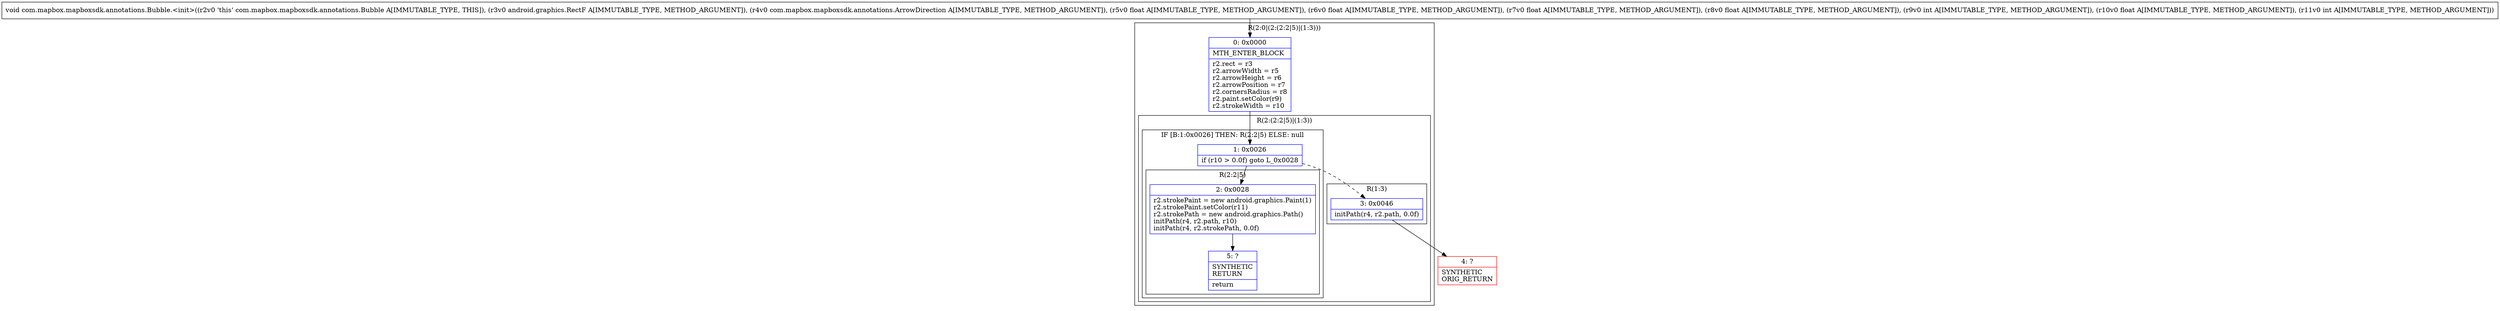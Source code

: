 digraph "CFG forcom.mapbox.mapboxsdk.annotations.Bubble.\<init\>(Landroid\/graphics\/RectF;Lcom\/mapbox\/mapboxsdk\/annotations\/ArrowDirection;FFFFIFI)V" {
subgraph cluster_Region_583685378 {
label = "R(2:0|(2:(2:2|5)|(1:3)))";
node [shape=record,color=blue];
Node_0 [shape=record,label="{0\:\ 0x0000|MTH_ENTER_BLOCK\l|r2.rect = r3\lr2.arrowWidth = r5\lr2.arrowHeight = r6\lr2.arrowPosition = r7\lr2.cornersRadius = r8\lr2.paint.setColor(r9)\lr2.strokeWidth = r10\l}"];
subgraph cluster_Region_729961676 {
label = "R(2:(2:2|5)|(1:3))";
node [shape=record,color=blue];
subgraph cluster_IfRegion_1158949726 {
label = "IF [B:1:0x0026] THEN: R(2:2|5) ELSE: null";
node [shape=record,color=blue];
Node_1 [shape=record,label="{1\:\ 0x0026|if (r10 \> 0.0f) goto L_0x0028\l}"];
subgraph cluster_Region_551860215 {
label = "R(2:2|5)";
node [shape=record,color=blue];
Node_2 [shape=record,label="{2\:\ 0x0028|r2.strokePaint = new android.graphics.Paint(1)\lr2.strokePaint.setColor(r11)\lr2.strokePath = new android.graphics.Path()\linitPath(r4, r2.path, r10)\linitPath(r4, r2.strokePath, 0.0f)\l}"];
Node_5 [shape=record,label="{5\:\ ?|SYNTHETIC\lRETURN\l|return\l}"];
}
}
subgraph cluster_Region_1349948588 {
label = "R(1:3)";
node [shape=record,color=blue];
Node_3 [shape=record,label="{3\:\ 0x0046|initPath(r4, r2.path, 0.0f)\l}"];
}
}
}
Node_4 [shape=record,color=red,label="{4\:\ ?|SYNTHETIC\lORIG_RETURN\l}"];
MethodNode[shape=record,label="{void com.mapbox.mapboxsdk.annotations.Bubble.\<init\>((r2v0 'this' com.mapbox.mapboxsdk.annotations.Bubble A[IMMUTABLE_TYPE, THIS]), (r3v0 android.graphics.RectF A[IMMUTABLE_TYPE, METHOD_ARGUMENT]), (r4v0 com.mapbox.mapboxsdk.annotations.ArrowDirection A[IMMUTABLE_TYPE, METHOD_ARGUMENT]), (r5v0 float A[IMMUTABLE_TYPE, METHOD_ARGUMENT]), (r6v0 float A[IMMUTABLE_TYPE, METHOD_ARGUMENT]), (r7v0 float A[IMMUTABLE_TYPE, METHOD_ARGUMENT]), (r8v0 float A[IMMUTABLE_TYPE, METHOD_ARGUMENT]), (r9v0 int A[IMMUTABLE_TYPE, METHOD_ARGUMENT]), (r10v0 float A[IMMUTABLE_TYPE, METHOD_ARGUMENT]), (r11v0 int A[IMMUTABLE_TYPE, METHOD_ARGUMENT])) }"];
MethodNode -> Node_0;
Node_0 -> Node_1;
Node_1 -> Node_2;
Node_1 -> Node_3[style=dashed];
Node_2 -> Node_5;
Node_3 -> Node_4;
}

